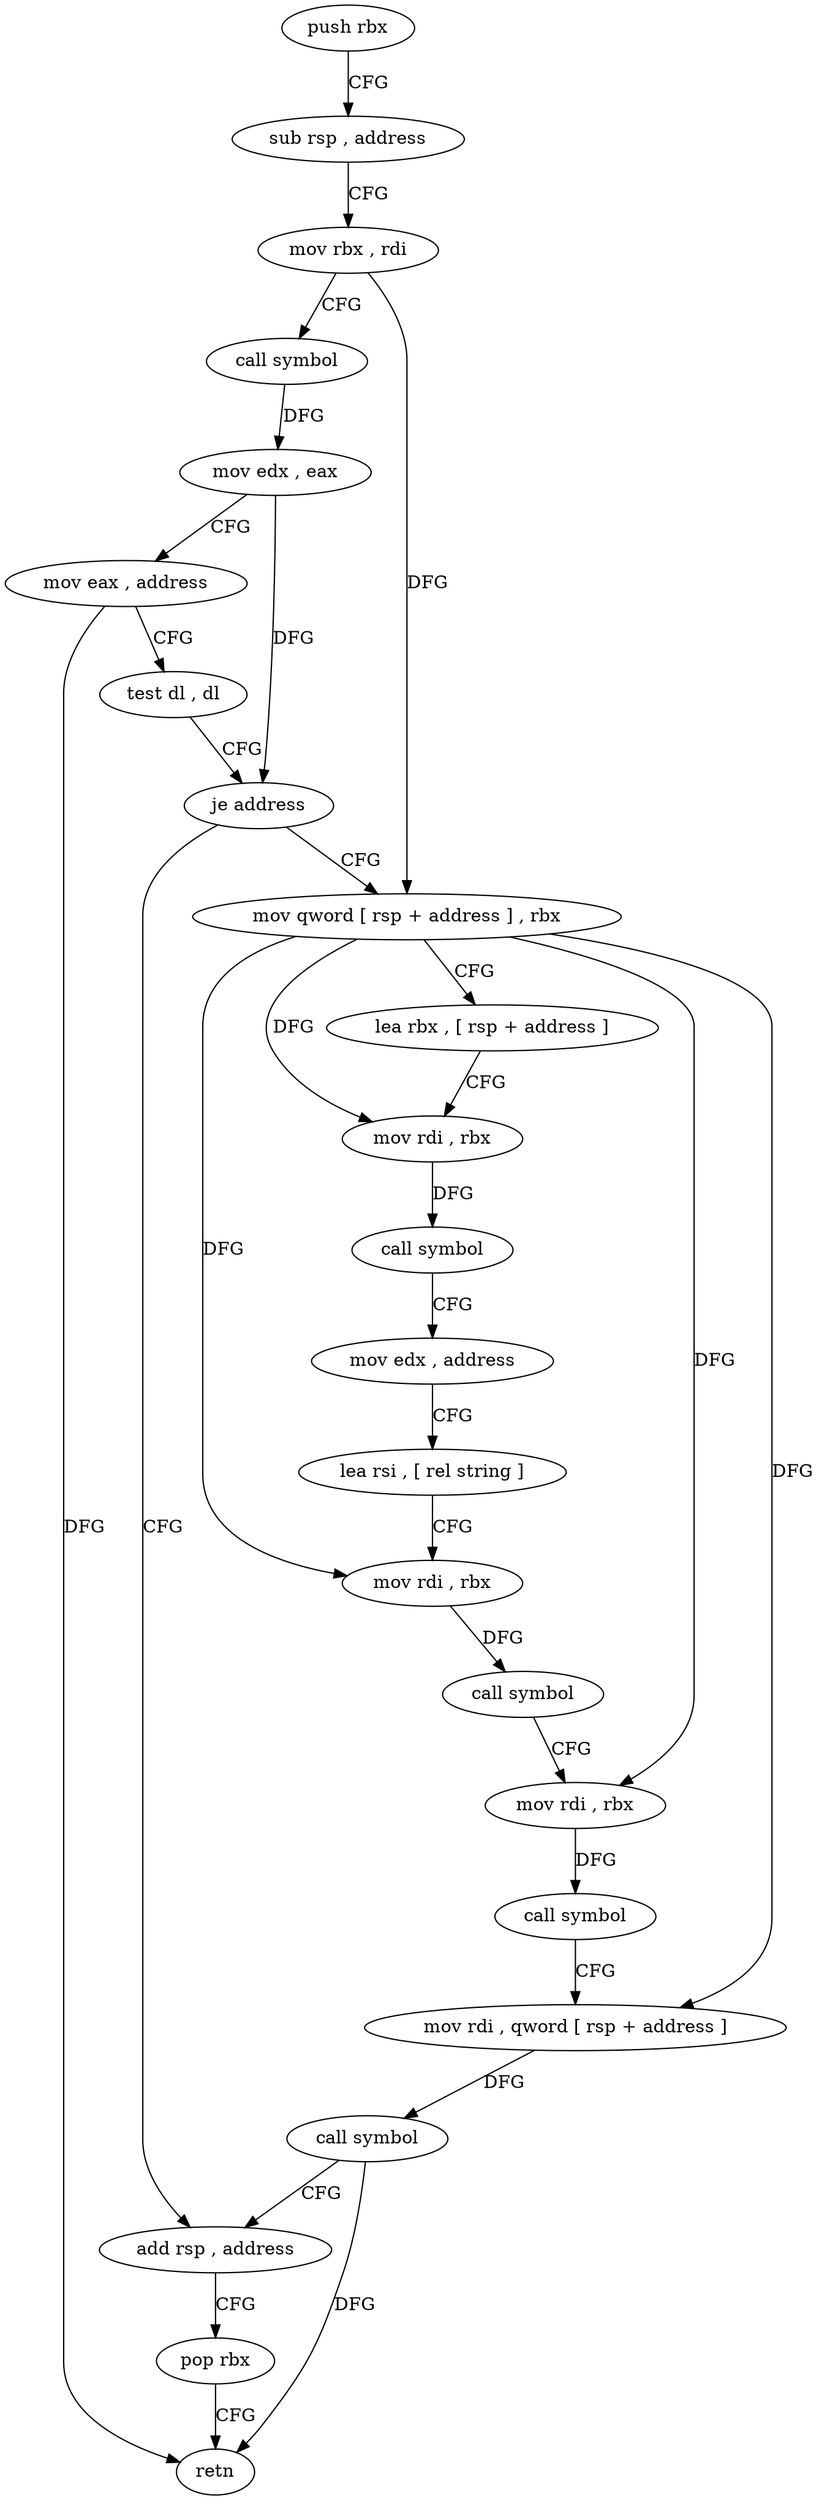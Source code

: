 digraph "func" {
"88646" [label = "push rbx" ]
"88647" [label = "sub rsp , address" ]
"88651" [label = "mov rbx , rdi" ]
"88654" [label = "call symbol" ]
"88659" [label = "mov edx , eax" ]
"88661" [label = "mov eax , address" ]
"88666" [label = "test dl , dl" ]
"88668" [label = "je address" ]
"88726" [label = "add rsp , address" ]
"88670" [label = "mov qword [ rsp + address ] , rbx" ]
"88730" [label = "pop rbx" ]
"88731" [label = "retn" ]
"88675" [label = "lea rbx , [ rsp + address ]" ]
"88680" [label = "mov rdi , rbx" ]
"88683" [label = "call symbol" ]
"88688" [label = "mov edx , address" ]
"88693" [label = "lea rsi , [ rel string ]" ]
"88700" [label = "mov rdi , rbx" ]
"88703" [label = "call symbol" ]
"88708" [label = "mov rdi , rbx" ]
"88711" [label = "call symbol" ]
"88716" [label = "mov rdi , qword [ rsp + address ]" ]
"88721" [label = "call symbol" ]
"88646" -> "88647" [ label = "CFG" ]
"88647" -> "88651" [ label = "CFG" ]
"88651" -> "88654" [ label = "CFG" ]
"88651" -> "88670" [ label = "DFG" ]
"88654" -> "88659" [ label = "DFG" ]
"88659" -> "88661" [ label = "CFG" ]
"88659" -> "88668" [ label = "DFG" ]
"88661" -> "88666" [ label = "CFG" ]
"88661" -> "88731" [ label = "DFG" ]
"88666" -> "88668" [ label = "CFG" ]
"88668" -> "88726" [ label = "CFG" ]
"88668" -> "88670" [ label = "CFG" ]
"88726" -> "88730" [ label = "CFG" ]
"88670" -> "88675" [ label = "CFG" ]
"88670" -> "88716" [ label = "DFG" ]
"88670" -> "88680" [ label = "DFG" ]
"88670" -> "88700" [ label = "DFG" ]
"88670" -> "88708" [ label = "DFG" ]
"88730" -> "88731" [ label = "CFG" ]
"88675" -> "88680" [ label = "CFG" ]
"88680" -> "88683" [ label = "DFG" ]
"88683" -> "88688" [ label = "CFG" ]
"88688" -> "88693" [ label = "CFG" ]
"88693" -> "88700" [ label = "CFG" ]
"88700" -> "88703" [ label = "DFG" ]
"88703" -> "88708" [ label = "CFG" ]
"88708" -> "88711" [ label = "DFG" ]
"88711" -> "88716" [ label = "CFG" ]
"88716" -> "88721" [ label = "DFG" ]
"88721" -> "88726" [ label = "CFG" ]
"88721" -> "88731" [ label = "DFG" ]
}
